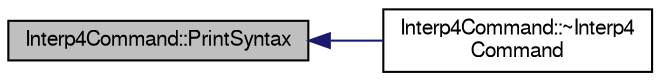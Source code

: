 digraph "Interp4Command::PrintSyntax"
{
  edge [fontname="FreeSans",fontsize="10",labelfontname="FreeSans",labelfontsize="10"];
  node [fontname="FreeSans",fontsize="10",shape=record];
  rankdir="LR";
  Node1 [label="Interp4Command::PrintSyntax",height=0.2,width=0.4,color="black", fillcolor="grey75", style="filled", fontcolor="black"];
  Node1 -> Node2 [dir="back",color="midnightblue",fontsize="10",style="solid",fontname="FreeSans"];
  Node2 [label="Interp4Command::~Interp4\lCommand",height=0.2,width=0.4,color="black", fillcolor="white", style="filled",URL="$class_interp4_command.html#a620ba28206850d0bce8dbb2364c73366",tooltip="Destruktor wirtualny ze wzgledu na klasy pochodne. "];
}
